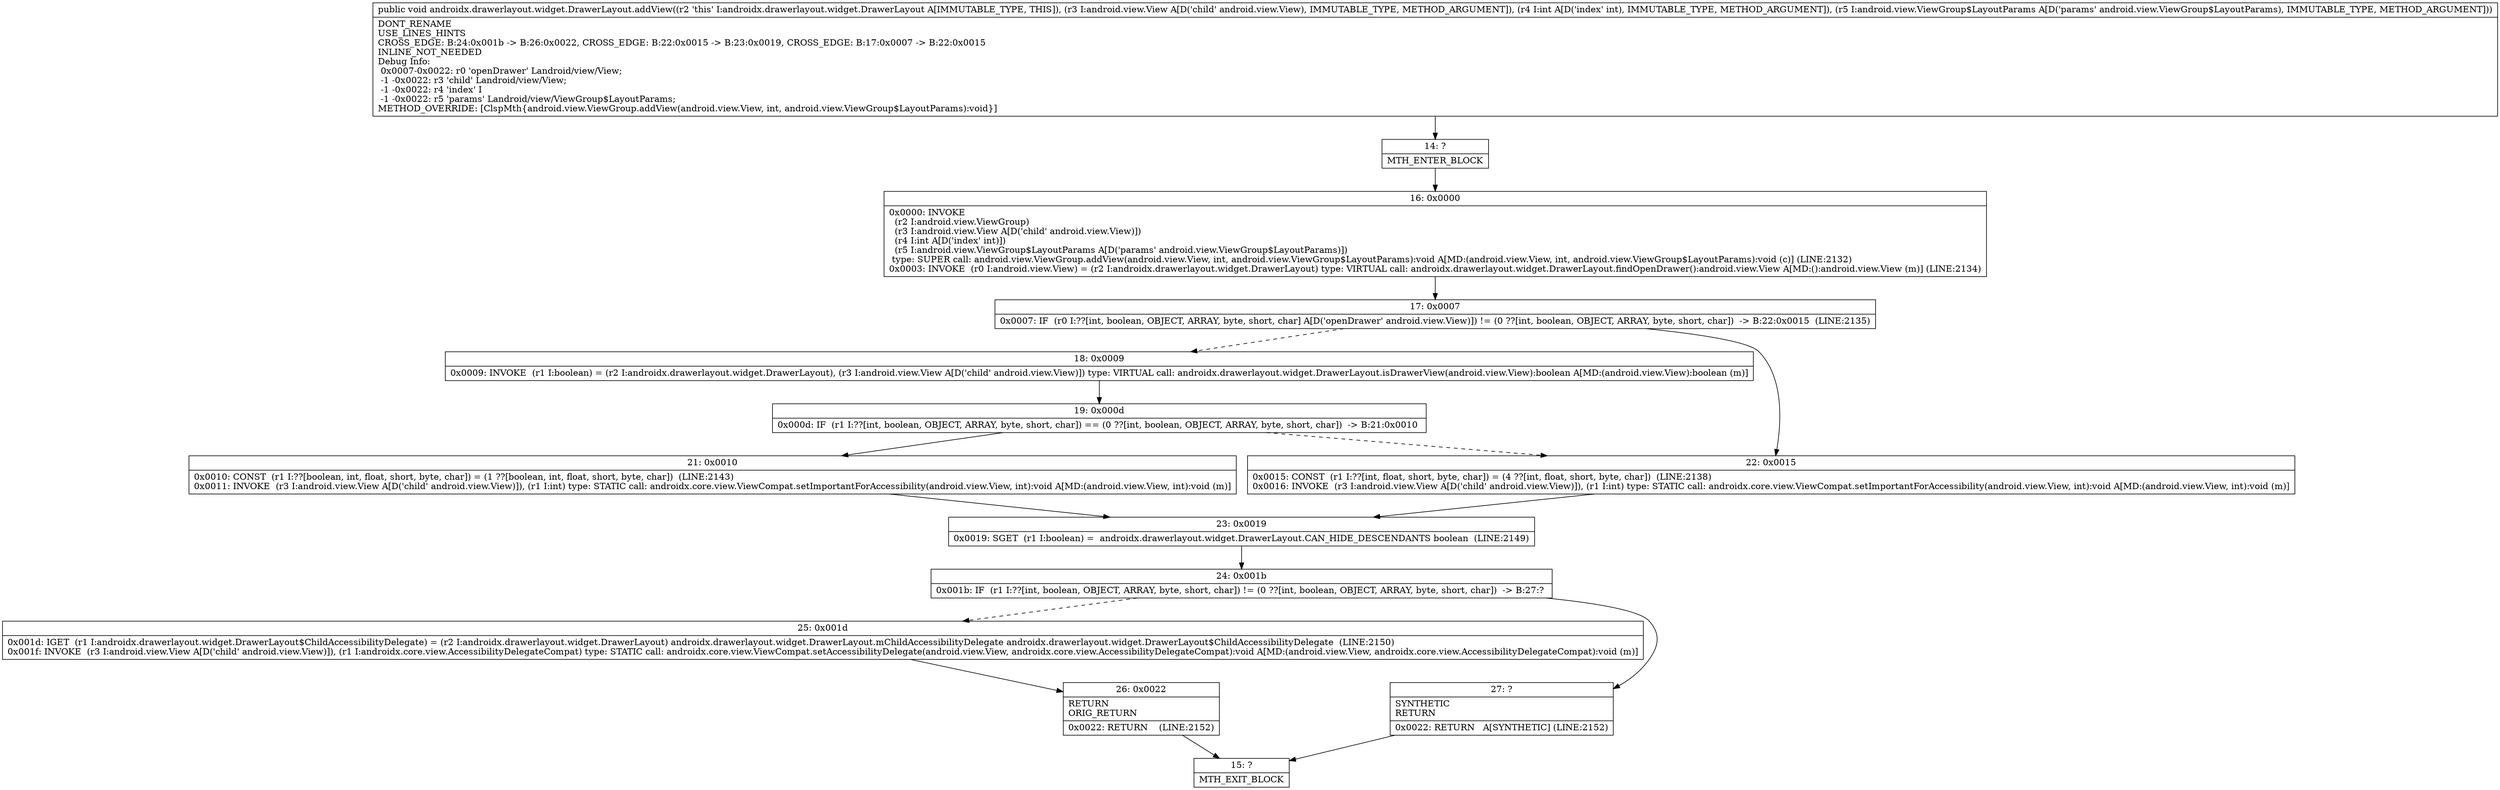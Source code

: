 digraph "CFG forandroidx.drawerlayout.widget.DrawerLayout.addView(Landroid\/view\/View;ILandroid\/view\/ViewGroup$LayoutParams;)V" {
Node_14 [shape=record,label="{14\:\ ?|MTH_ENTER_BLOCK\l}"];
Node_16 [shape=record,label="{16\:\ 0x0000|0x0000: INVOKE  \l  (r2 I:android.view.ViewGroup)\l  (r3 I:android.view.View A[D('child' android.view.View)])\l  (r4 I:int A[D('index' int)])\l  (r5 I:android.view.ViewGroup$LayoutParams A[D('params' android.view.ViewGroup$LayoutParams)])\l type: SUPER call: android.view.ViewGroup.addView(android.view.View, int, android.view.ViewGroup$LayoutParams):void A[MD:(android.view.View, int, android.view.ViewGroup$LayoutParams):void (c)] (LINE:2132)\l0x0003: INVOKE  (r0 I:android.view.View) = (r2 I:androidx.drawerlayout.widget.DrawerLayout) type: VIRTUAL call: androidx.drawerlayout.widget.DrawerLayout.findOpenDrawer():android.view.View A[MD:():android.view.View (m)] (LINE:2134)\l}"];
Node_17 [shape=record,label="{17\:\ 0x0007|0x0007: IF  (r0 I:??[int, boolean, OBJECT, ARRAY, byte, short, char] A[D('openDrawer' android.view.View)]) != (0 ??[int, boolean, OBJECT, ARRAY, byte, short, char])  \-\> B:22:0x0015  (LINE:2135)\l}"];
Node_18 [shape=record,label="{18\:\ 0x0009|0x0009: INVOKE  (r1 I:boolean) = (r2 I:androidx.drawerlayout.widget.DrawerLayout), (r3 I:android.view.View A[D('child' android.view.View)]) type: VIRTUAL call: androidx.drawerlayout.widget.DrawerLayout.isDrawerView(android.view.View):boolean A[MD:(android.view.View):boolean (m)]\l}"];
Node_19 [shape=record,label="{19\:\ 0x000d|0x000d: IF  (r1 I:??[int, boolean, OBJECT, ARRAY, byte, short, char]) == (0 ??[int, boolean, OBJECT, ARRAY, byte, short, char])  \-\> B:21:0x0010 \l}"];
Node_21 [shape=record,label="{21\:\ 0x0010|0x0010: CONST  (r1 I:??[boolean, int, float, short, byte, char]) = (1 ??[boolean, int, float, short, byte, char])  (LINE:2143)\l0x0011: INVOKE  (r3 I:android.view.View A[D('child' android.view.View)]), (r1 I:int) type: STATIC call: androidx.core.view.ViewCompat.setImportantForAccessibility(android.view.View, int):void A[MD:(android.view.View, int):void (m)]\l}"];
Node_23 [shape=record,label="{23\:\ 0x0019|0x0019: SGET  (r1 I:boolean) =  androidx.drawerlayout.widget.DrawerLayout.CAN_HIDE_DESCENDANTS boolean  (LINE:2149)\l}"];
Node_24 [shape=record,label="{24\:\ 0x001b|0x001b: IF  (r1 I:??[int, boolean, OBJECT, ARRAY, byte, short, char]) != (0 ??[int, boolean, OBJECT, ARRAY, byte, short, char])  \-\> B:27:? \l}"];
Node_25 [shape=record,label="{25\:\ 0x001d|0x001d: IGET  (r1 I:androidx.drawerlayout.widget.DrawerLayout$ChildAccessibilityDelegate) = (r2 I:androidx.drawerlayout.widget.DrawerLayout) androidx.drawerlayout.widget.DrawerLayout.mChildAccessibilityDelegate androidx.drawerlayout.widget.DrawerLayout$ChildAccessibilityDelegate  (LINE:2150)\l0x001f: INVOKE  (r3 I:android.view.View A[D('child' android.view.View)]), (r1 I:androidx.core.view.AccessibilityDelegateCompat) type: STATIC call: androidx.core.view.ViewCompat.setAccessibilityDelegate(android.view.View, androidx.core.view.AccessibilityDelegateCompat):void A[MD:(android.view.View, androidx.core.view.AccessibilityDelegateCompat):void (m)]\l}"];
Node_26 [shape=record,label="{26\:\ 0x0022|RETURN\lORIG_RETURN\l|0x0022: RETURN    (LINE:2152)\l}"];
Node_15 [shape=record,label="{15\:\ ?|MTH_EXIT_BLOCK\l}"];
Node_27 [shape=record,label="{27\:\ ?|SYNTHETIC\lRETURN\l|0x0022: RETURN   A[SYNTHETIC] (LINE:2152)\l}"];
Node_22 [shape=record,label="{22\:\ 0x0015|0x0015: CONST  (r1 I:??[int, float, short, byte, char]) = (4 ??[int, float, short, byte, char])  (LINE:2138)\l0x0016: INVOKE  (r3 I:android.view.View A[D('child' android.view.View)]), (r1 I:int) type: STATIC call: androidx.core.view.ViewCompat.setImportantForAccessibility(android.view.View, int):void A[MD:(android.view.View, int):void (m)]\l}"];
MethodNode[shape=record,label="{public void androidx.drawerlayout.widget.DrawerLayout.addView((r2 'this' I:androidx.drawerlayout.widget.DrawerLayout A[IMMUTABLE_TYPE, THIS]), (r3 I:android.view.View A[D('child' android.view.View), IMMUTABLE_TYPE, METHOD_ARGUMENT]), (r4 I:int A[D('index' int), IMMUTABLE_TYPE, METHOD_ARGUMENT]), (r5 I:android.view.ViewGroup$LayoutParams A[D('params' android.view.ViewGroup$LayoutParams), IMMUTABLE_TYPE, METHOD_ARGUMENT]))  | DONT_RENAME\lUSE_LINES_HINTS\lCROSS_EDGE: B:24:0x001b \-\> B:26:0x0022, CROSS_EDGE: B:22:0x0015 \-\> B:23:0x0019, CROSS_EDGE: B:17:0x0007 \-\> B:22:0x0015\lINLINE_NOT_NEEDED\lDebug Info:\l  0x0007\-0x0022: r0 'openDrawer' Landroid\/view\/View;\l  \-1 \-0x0022: r3 'child' Landroid\/view\/View;\l  \-1 \-0x0022: r4 'index' I\l  \-1 \-0x0022: r5 'params' Landroid\/view\/ViewGroup$LayoutParams;\lMETHOD_OVERRIDE: [ClspMth\{android.view.ViewGroup.addView(android.view.View, int, android.view.ViewGroup$LayoutParams):void\}]\l}"];
MethodNode -> Node_14;Node_14 -> Node_16;
Node_16 -> Node_17;
Node_17 -> Node_18[style=dashed];
Node_17 -> Node_22;
Node_18 -> Node_19;
Node_19 -> Node_21;
Node_19 -> Node_22[style=dashed];
Node_21 -> Node_23;
Node_23 -> Node_24;
Node_24 -> Node_25[style=dashed];
Node_24 -> Node_27;
Node_25 -> Node_26;
Node_26 -> Node_15;
Node_27 -> Node_15;
Node_22 -> Node_23;
}

